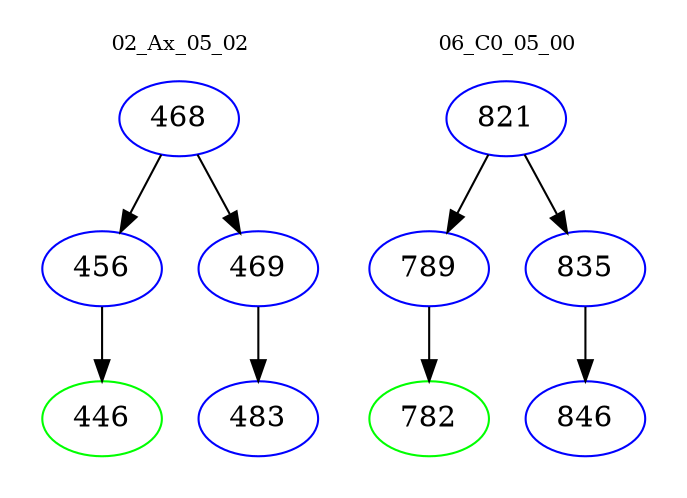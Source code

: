 digraph{
subgraph cluster_0 {
color = white
label = "02_Ax_05_02";
fontsize=10;
T0_468 [label="468", color="blue"]
T0_468 -> T0_456 [color="black"]
T0_456 [label="456", color="blue"]
T0_456 -> T0_446 [color="black"]
T0_446 [label="446", color="green"]
T0_468 -> T0_469 [color="black"]
T0_469 [label="469", color="blue"]
T0_469 -> T0_483 [color="black"]
T0_483 [label="483", color="blue"]
}
subgraph cluster_1 {
color = white
label = "06_C0_05_00";
fontsize=10;
T1_821 [label="821", color="blue"]
T1_821 -> T1_789 [color="black"]
T1_789 [label="789", color="blue"]
T1_789 -> T1_782 [color="black"]
T1_782 [label="782", color="green"]
T1_821 -> T1_835 [color="black"]
T1_835 [label="835", color="blue"]
T1_835 -> T1_846 [color="black"]
T1_846 [label="846", color="blue"]
}
}

